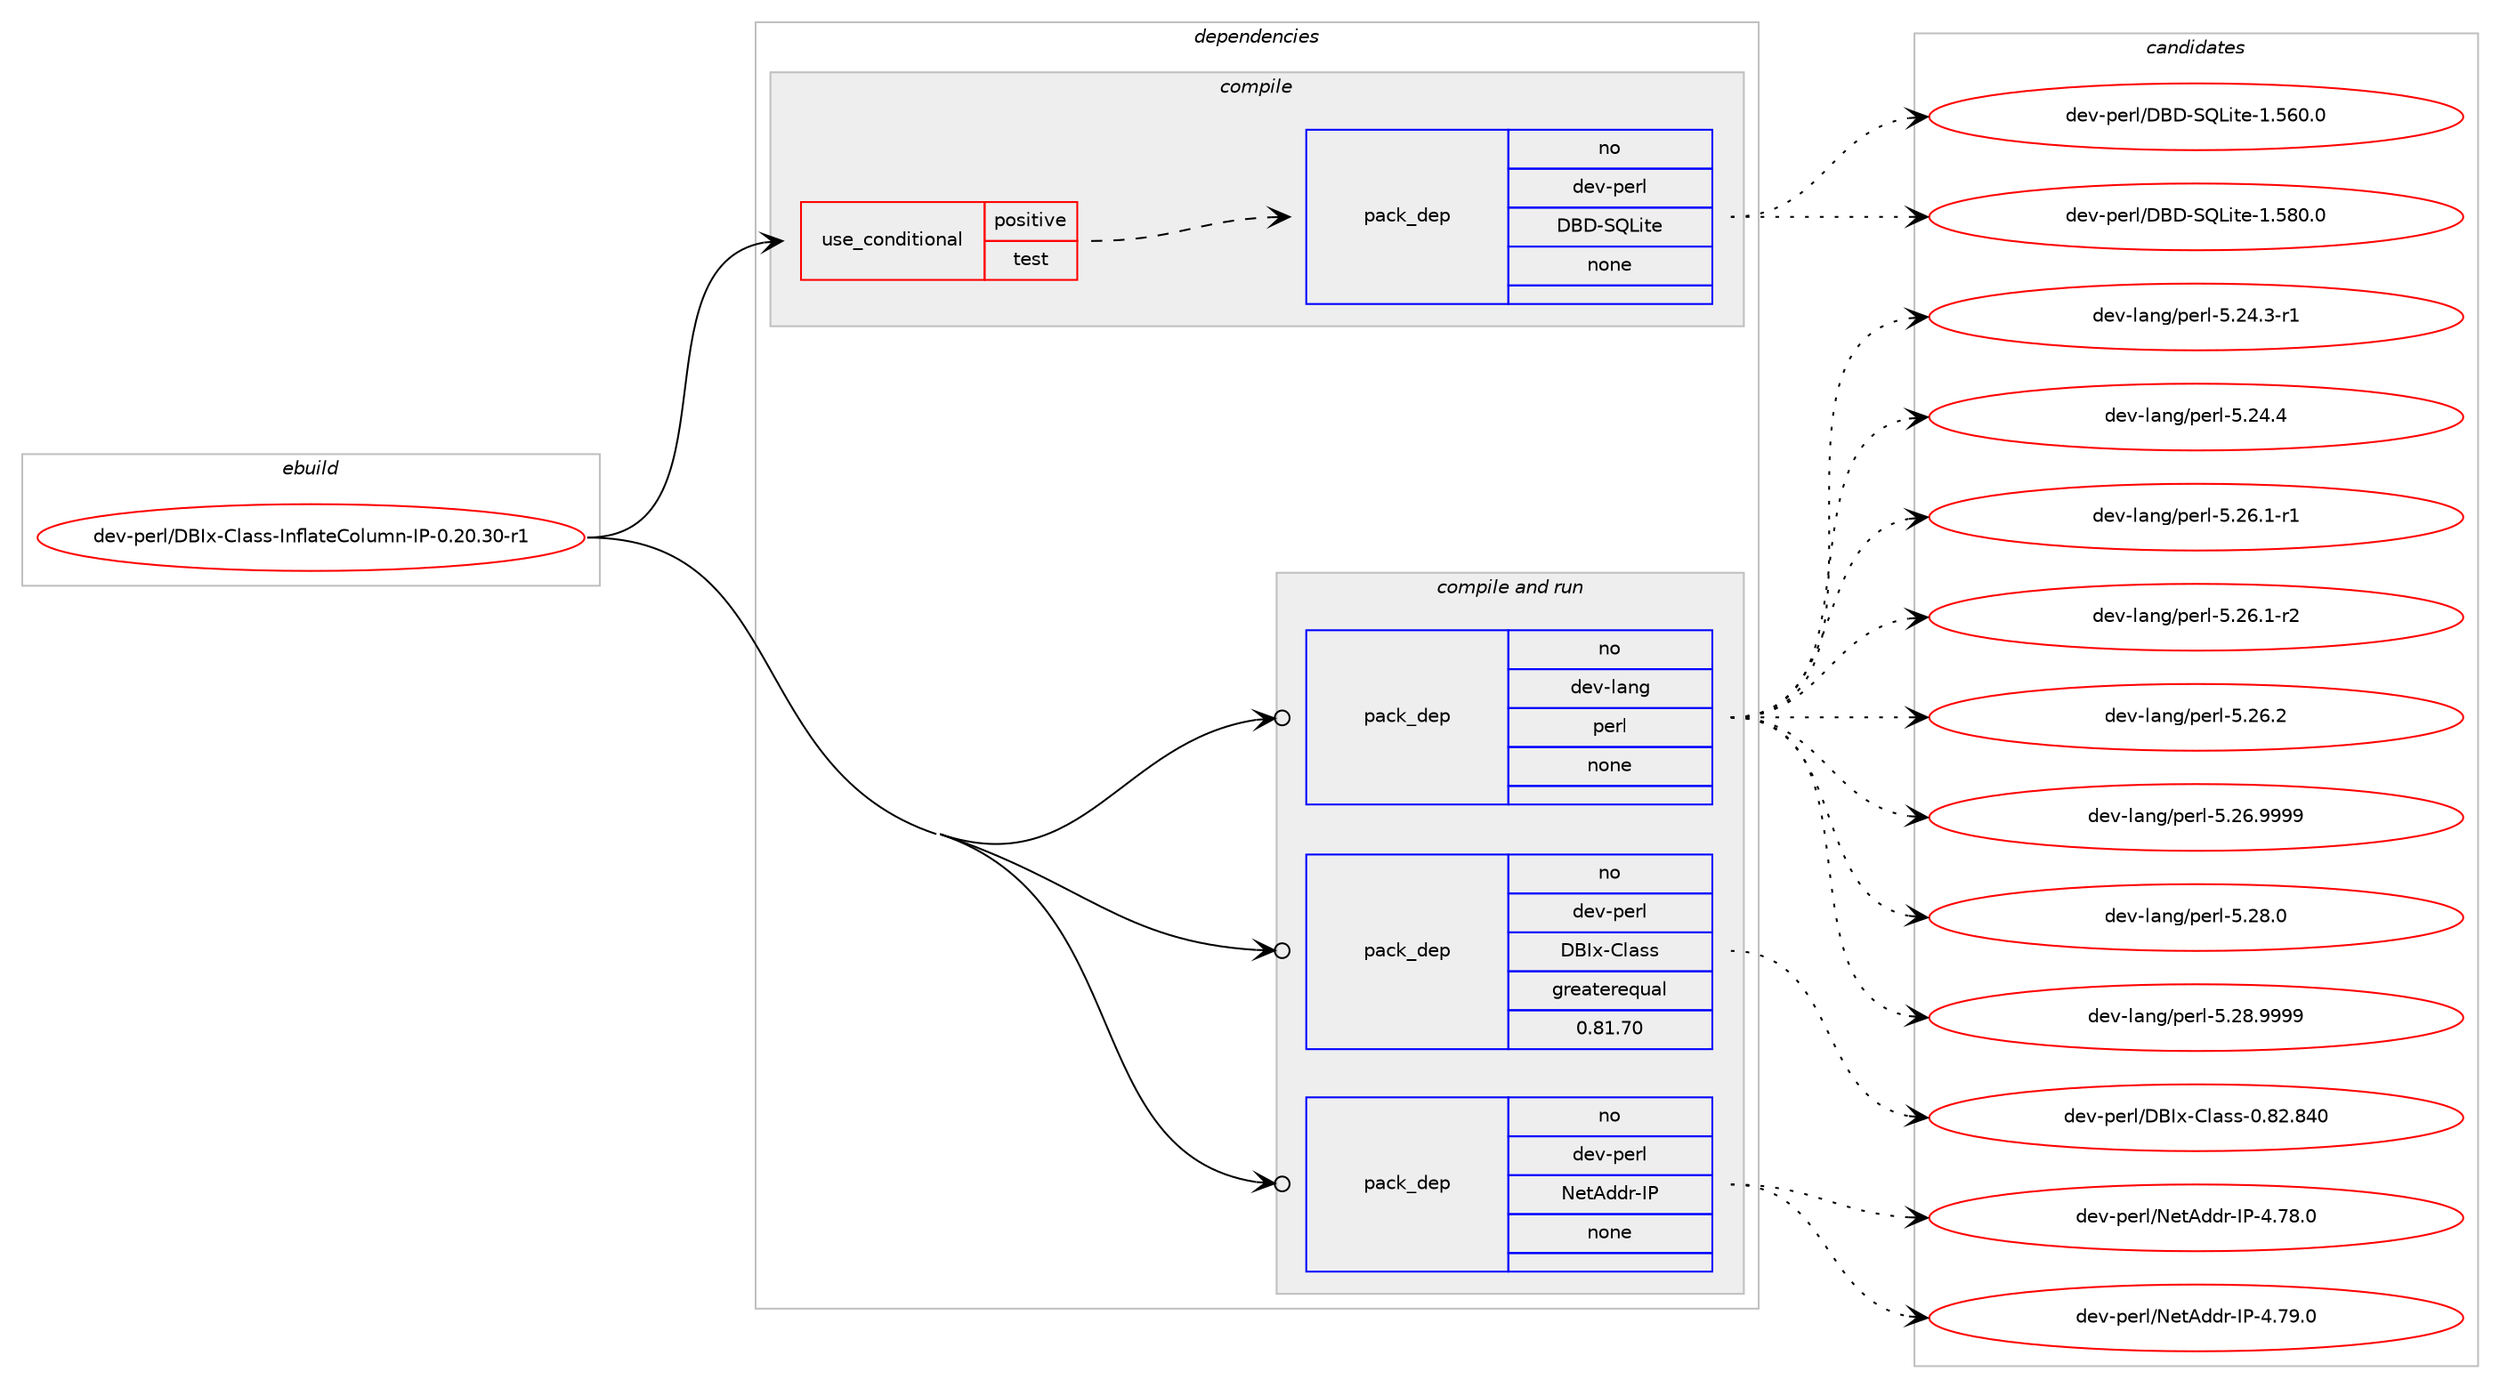 digraph prolog {

# *************
# Graph options
# *************

newrank=true;
concentrate=true;
compound=true;
graph [rankdir=LR,fontname=Helvetica,fontsize=10,ranksep=1.5];#, ranksep=2.5, nodesep=0.2];
edge  [arrowhead=vee];
node  [fontname=Helvetica,fontsize=10];

# **********
# The ebuild
# **********

subgraph cluster_leftcol {
color=gray;
rank=same;
label=<<i>ebuild</i>>;
id [label="dev-perl/DBIx-Class-InflateColumn-IP-0.20.30-r1", color=red, width=4, href="../dev-perl/DBIx-Class-InflateColumn-IP-0.20.30-r1.svg"];
}

# ****************
# The dependencies
# ****************

subgraph cluster_midcol {
color=gray;
label=<<i>dependencies</i>>;
subgraph cluster_compile {
fillcolor="#eeeeee";
style=filled;
label=<<i>compile</i>>;
subgraph cond367899 {
dependency1378873 [label=<<TABLE BORDER="0" CELLBORDER="1" CELLSPACING="0" CELLPADDING="4"><TR><TD ROWSPAN="3" CELLPADDING="10">use_conditional</TD></TR><TR><TD>positive</TD></TR><TR><TD>test</TD></TR></TABLE>>, shape=none, color=red];
subgraph pack987928 {
dependency1378874 [label=<<TABLE BORDER="0" CELLBORDER="1" CELLSPACING="0" CELLPADDING="4" WIDTH="220"><TR><TD ROWSPAN="6" CELLPADDING="30">pack_dep</TD></TR><TR><TD WIDTH="110">no</TD></TR><TR><TD>dev-perl</TD></TR><TR><TD>DBD-SQLite</TD></TR><TR><TD>none</TD></TR><TR><TD></TD></TR></TABLE>>, shape=none, color=blue];
}
dependency1378873:e -> dependency1378874:w [weight=20,style="dashed",arrowhead="vee"];
}
id:e -> dependency1378873:w [weight=20,style="solid",arrowhead="vee"];
}
subgraph cluster_compileandrun {
fillcolor="#eeeeee";
style=filled;
label=<<i>compile and run</i>>;
subgraph pack987929 {
dependency1378875 [label=<<TABLE BORDER="0" CELLBORDER="1" CELLSPACING="0" CELLPADDING="4" WIDTH="220"><TR><TD ROWSPAN="6" CELLPADDING="30">pack_dep</TD></TR><TR><TD WIDTH="110">no</TD></TR><TR><TD>dev-lang</TD></TR><TR><TD>perl</TD></TR><TR><TD>none</TD></TR><TR><TD></TD></TR></TABLE>>, shape=none, color=blue];
}
id:e -> dependency1378875:w [weight=20,style="solid",arrowhead="odotvee"];
subgraph pack987930 {
dependency1378876 [label=<<TABLE BORDER="0" CELLBORDER="1" CELLSPACING="0" CELLPADDING="4" WIDTH="220"><TR><TD ROWSPAN="6" CELLPADDING="30">pack_dep</TD></TR><TR><TD WIDTH="110">no</TD></TR><TR><TD>dev-perl</TD></TR><TR><TD>DBIx-Class</TD></TR><TR><TD>greaterequal</TD></TR><TR><TD>0.81.70</TD></TR></TABLE>>, shape=none, color=blue];
}
id:e -> dependency1378876:w [weight=20,style="solid",arrowhead="odotvee"];
subgraph pack987931 {
dependency1378877 [label=<<TABLE BORDER="0" CELLBORDER="1" CELLSPACING="0" CELLPADDING="4" WIDTH="220"><TR><TD ROWSPAN="6" CELLPADDING="30">pack_dep</TD></TR><TR><TD WIDTH="110">no</TD></TR><TR><TD>dev-perl</TD></TR><TR><TD>NetAddr-IP</TD></TR><TR><TD>none</TD></TR><TR><TD></TD></TR></TABLE>>, shape=none, color=blue];
}
id:e -> dependency1378877:w [weight=20,style="solid",arrowhead="odotvee"];
}
subgraph cluster_run {
fillcolor="#eeeeee";
style=filled;
label=<<i>run</i>>;
}
}

# **************
# The candidates
# **************

subgraph cluster_choices {
rank=same;
color=gray;
label=<<i>candidates</i>>;

subgraph choice987928 {
color=black;
nodesep=1;
choice1001011184511210111410847686668458381761051161014549465354484648 [label="dev-perl/DBD-SQLite-1.560.0", color=red, width=4,href="../dev-perl/DBD-SQLite-1.560.0.svg"];
choice1001011184511210111410847686668458381761051161014549465356484648 [label="dev-perl/DBD-SQLite-1.580.0", color=red, width=4,href="../dev-perl/DBD-SQLite-1.580.0.svg"];
dependency1378874:e -> choice1001011184511210111410847686668458381761051161014549465354484648:w [style=dotted,weight="100"];
dependency1378874:e -> choice1001011184511210111410847686668458381761051161014549465356484648:w [style=dotted,weight="100"];
}
subgraph choice987929 {
color=black;
nodesep=1;
choice100101118451089711010347112101114108455346505246514511449 [label="dev-lang/perl-5.24.3-r1", color=red, width=4,href="../dev-lang/perl-5.24.3-r1.svg"];
choice10010111845108971101034711210111410845534650524652 [label="dev-lang/perl-5.24.4", color=red, width=4,href="../dev-lang/perl-5.24.4.svg"];
choice100101118451089711010347112101114108455346505446494511449 [label="dev-lang/perl-5.26.1-r1", color=red, width=4,href="../dev-lang/perl-5.26.1-r1.svg"];
choice100101118451089711010347112101114108455346505446494511450 [label="dev-lang/perl-5.26.1-r2", color=red, width=4,href="../dev-lang/perl-5.26.1-r2.svg"];
choice10010111845108971101034711210111410845534650544650 [label="dev-lang/perl-5.26.2", color=red, width=4,href="../dev-lang/perl-5.26.2.svg"];
choice10010111845108971101034711210111410845534650544657575757 [label="dev-lang/perl-5.26.9999", color=red, width=4,href="../dev-lang/perl-5.26.9999.svg"];
choice10010111845108971101034711210111410845534650564648 [label="dev-lang/perl-5.28.0", color=red, width=4,href="../dev-lang/perl-5.28.0.svg"];
choice10010111845108971101034711210111410845534650564657575757 [label="dev-lang/perl-5.28.9999", color=red, width=4,href="../dev-lang/perl-5.28.9999.svg"];
dependency1378875:e -> choice100101118451089711010347112101114108455346505246514511449:w [style=dotted,weight="100"];
dependency1378875:e -> choice10010111845108971101034711210111410845534650524652:w [style=dotted,weight="100"];
dependency1378875:e -> choice100101118451089711010347112101114108455346505446494511449:w [style=dotted,weight="100"];
dependency1378875:e -> choice100101118451089711010347112101114108455346505446494511450:w [style=dotted,weight="100"];
dependency1378875:e -> choice10010111845108971101034711210111410845534650544650:w [style=dotted,weight="100"];
dependency1378875:e -> choice10010111845108971101034711210111410845534650544657575757:w [style=dotted,weight="100"];
dependency1378875:e -> choice10010111845108971101034711210111410845534650564648:w [style=dotted,weight="100"];
dependency1378875:e -> choice10010111845108971101034711210111410845534650564657575757:w [style=dotted,weight="100"];
}
subgraph choice987930 {
color=black;
nodesep=1;
choice1001011184511210111410847686673120456710897115115454846565046565248 [label="dev-perl/DBIx-Class-0.82.840", color=red, width=4,href="../dev-perl/DBIx-Class-0.82.840.svg"];
dependency1378876:e -> choice1001011184511210111410847686673120456710897115115454846565046565248:w [style=dotted,weight="100"];
}
subgraph choice987931 {
color=black;
nodesep=1;
choice1001011184511210111410847781011166510010011445738045524655564648 [label="dev-perl/NetAddr-IP-4.78.0", color=red, width=4,href="../dev-perl/NetAddr-IP-4.78.0.svg"];
choice1001011184511210111410847781011166510010011445738045524655574648 [label="dev-perl/NetAddr-IP-4.79.0", color=red, width=4,href="../dev-perl/NetAddr-IP-4.79.0.svg"];
dependency1378877:e -> choice1001011184511210111410847781011166510010011445738045524655564648:w [style=dotted,weight="100"];
dependency1378877:e -> choice1001011184511210111410847781011166510010011445738045524655574648:w [style=dotted,weight="100"];
}
}

}
